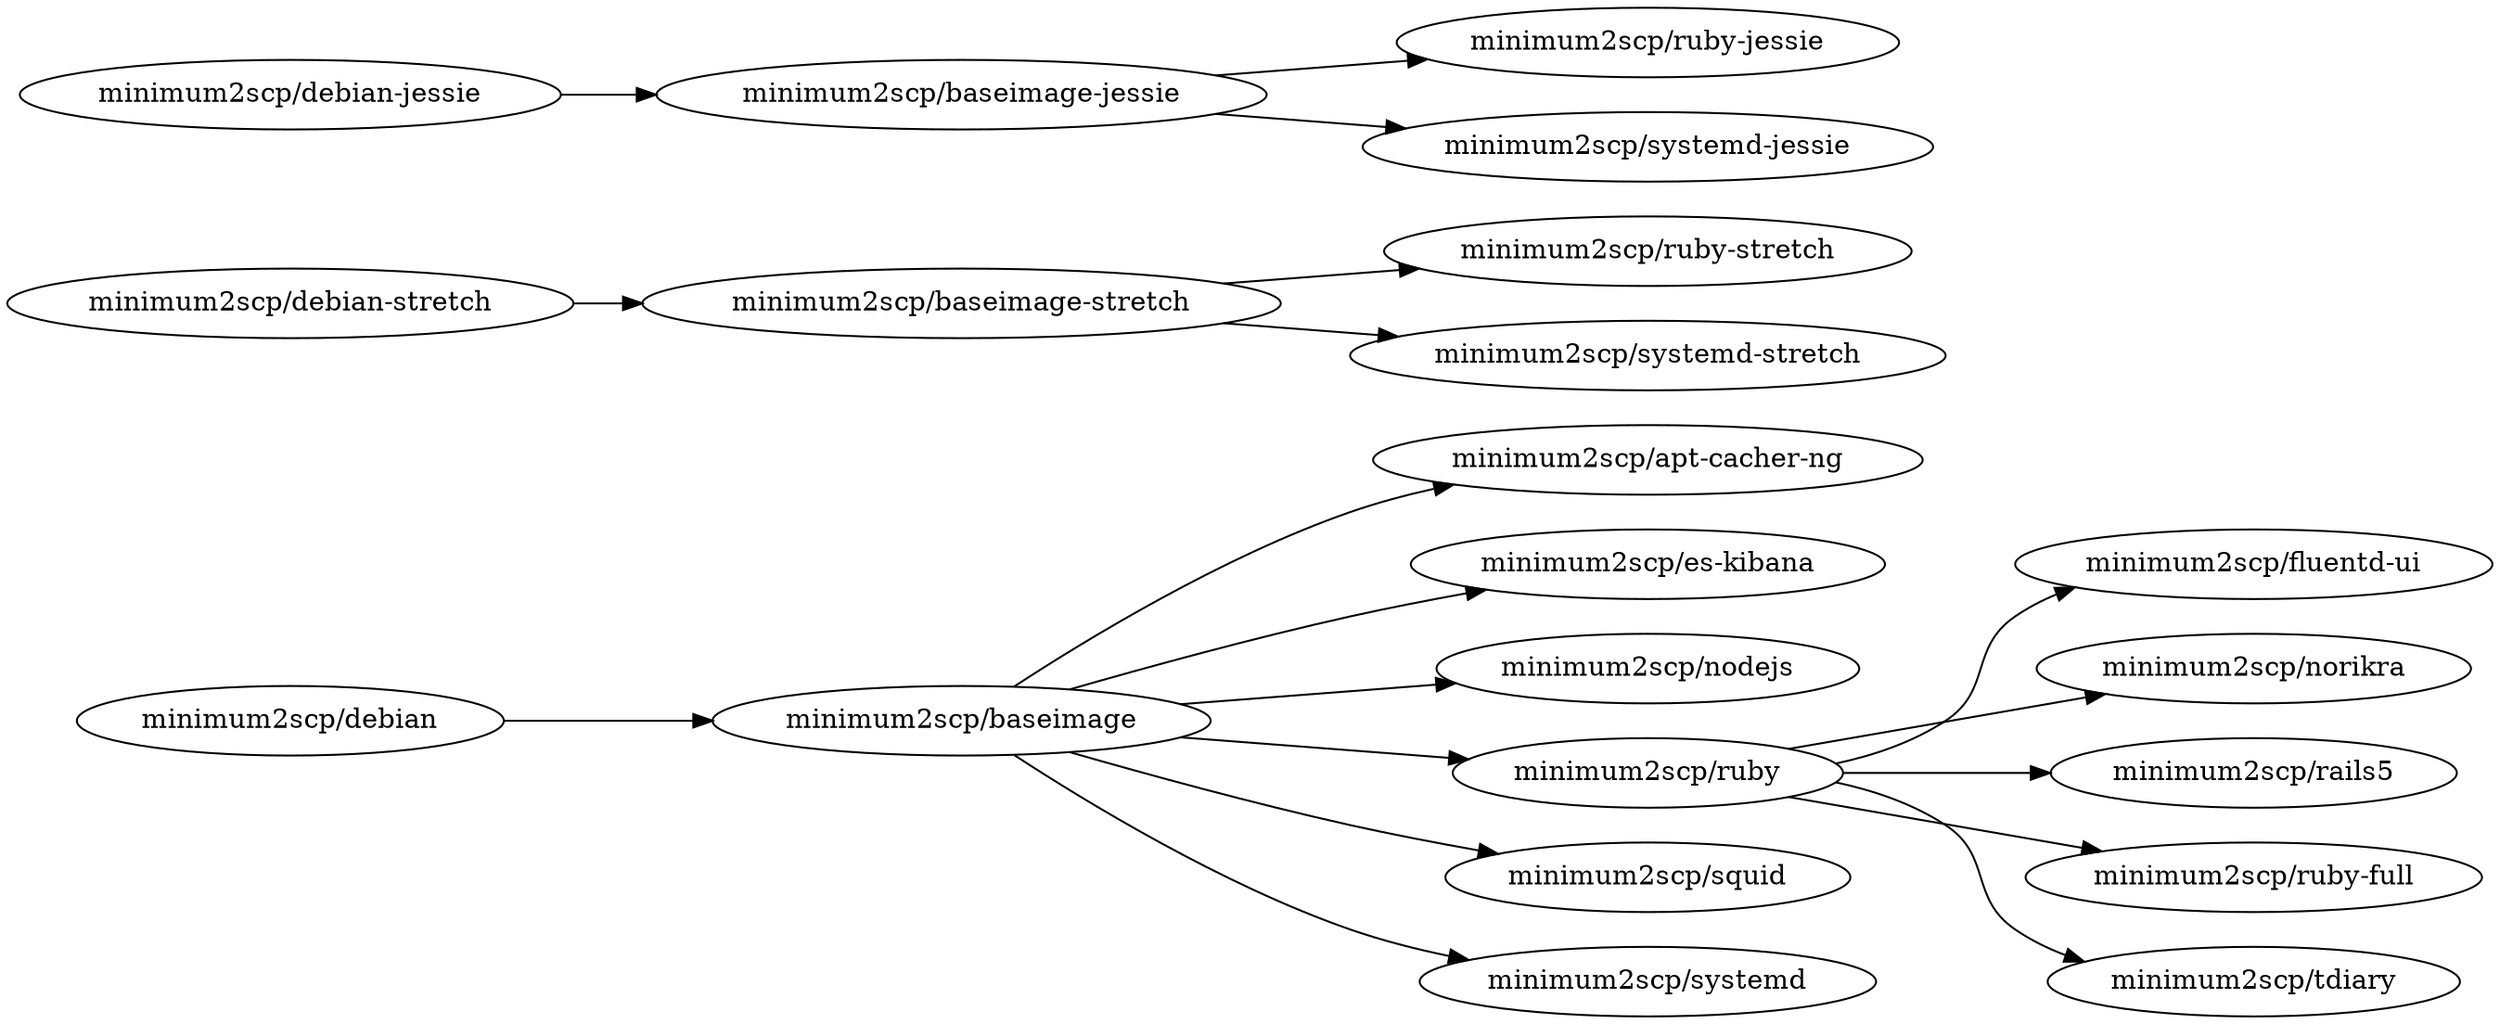 digraph deps {
  graph        [rankdir = "LR"];
  ratio = auto;


  acng              [label = "minimum2scp/apt-cacher-ng"];
  baseimage         [label = "minimum2scp/baseimage"];
  baseimage_stretch [label = "minimum2scp/baseimage-stretch"];
  baseimage_jessie  [label = "minimum2scp/baseimage-jessie"];
  debian            [label = "minimum2scp/debian"];
  debian_stretch    [label = "minimum2scp/debian-stretch"];
  debian_jessie     [label = "minimum2scp/debian-jessie"];
  es_kibana         [label = "minimum2scp/es-kibana"];
  fluentd_ui        [label = "minimum2scp/fluentd-ui"];
  nodejs            [label = "minimum2scp/nodejs"];
  norikra           [label = "minimum2scp/norikra"];
  rails5            [label = "minimum2scp/rails5"];
  ruby              [label = "minimum2scp/ruby"];
  ruby_full         [label = "minimum2scp/ruby-full"];
  ruby_stretch      [label = "minimum2scp/ruby-stretch"];
  ruby_jessie       [label = "minimum2scp/ruby-jessie"];
  squid             [label = "minimum2scp/squid"];
  systemd           [label = "minimum2scp/systemd"];
  systemd_stretch   [label = "minimum2scp/systemd-stretch"];
  systemd_jessie    [label = "minimum2scp/systemd-jessie"];
  tdiary            [label = "minimum2scp/tdiary"];

  debian    -> baseimage;
  baseimage -> {acng, es_kibana, nodejs, ruby, squid, systemd};
  ruby      -> {fluentd_ui, norikra, rails5, ruby_full, tdiary};

  debian_stretch   -> baseimage_stretch;
  baseimage_stretch -> {systemd_stretch, ruby_stretch};

  debian_jessie    -> baseimage_jessie;
  baseimage_jessie -> {systemd_jessie, ruby_jessie};
}
